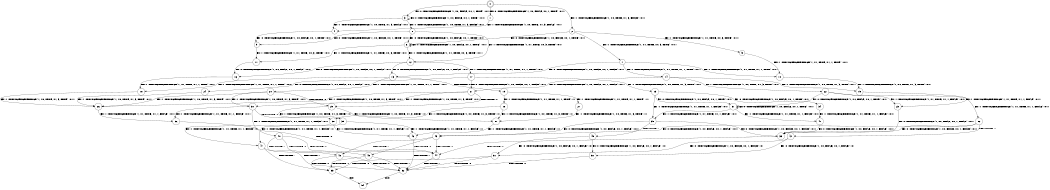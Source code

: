 digraph BCG {
size = "7, 10.5";
center = TRUE;
node [shape = circle];
0 [peripheries = 2];
0 -> 1 [label = "EX !0 !ATOMIC_EXCH_BRANCH (1, +0, FALSE, +0, 1, TRUE) !:0:1:"];
0 -> 2 [label = "EX !1 !ATOMIC_EXCH_BRANCH (1, +0, TRUE, +1, 3, FALSE) !:0:1:"];
0 -> 3 [label = "EX !0 !ATOMIC_EXCH_BRANCH (1, +0, FALSE, +0, 1, TRUE) !:0:1:"];
1 -> 4 [label = "EX !1 !ATOMIC_EXCH_BRANCH (1, +0, TRUE, +1, 3, FALSE) !:0:1:"];
2 -> 5 [label = "EX !1 !ATOMIC_EXCH_BRANCH (1, +1, TRUE, +0, 3, TRUE) !:0:1:"];
2 -> 6 [label = "EX !0 !ATOMIC_EXCH_BRANCH (1, +0, FALSE, +0, 1, TRUE) !:0:1:"];
2 -> 7 [label = "EX !1 !ATOMIC_EXCH_BRANCH (1, +1, TRUE, +0, 3, TRUE) !:0:1:"];
3 -> 4 [label = "EX !1 !ATOMIC_EXCH_BRANCH (1, +0, TRUE, +1, 3, FALSE) !:0:1:"];
3 -> 8 [label = "EX !1 !ATOMIC_EXCH_BRANCH (1, +0, TRUE, +1, 3, FALSE) !:0:1:"];
3 -> 3 [label = "EX !0 !ATOMIC_EXCH_BRANCH (1, +0, FALSE, +0, 1, TRUE) !:0:1:"];
4 -> 9 [label = "EX !0 !ATOMIC_EXCH_BRANCH (1, +0, FALSE, +0, 1, TRUE) !:0:1:"];
5 -> 10 [label = "EX !1 !ATOMIC_EXCH_BRANCH (1, +1, TRUE, +1, 1, TRUE) !:0:1:"];
6 -> 11 [label = "EX !1 !ATOMIC_EXCH_BRANCH (1, +1, TRUE, +0, 3, TRUE) !:0:1:"];
6 -> 12 [label = "EX !1 !ATOMIC_EXCH_BRANCH (1, +1, TRUE, +0, 3, TRUE) !:0:1:"];
6 -> 6 [label = "EX !0 !ATOMIC_EXCH_BRANCH (1, +0, FALSE, +0, 1, TRUE) !:0:1:"];
7 -> 10 [label = "EX !1 !ATOMIC_EXCH_BRANCH (1, +1, TRUE, +1, 1, TRUE) !:0:1:"];
7 -> 13 [label = "EX !0 !ATOMIC_EXCH_BRANCH (1, +0, FALSE, +0, 1, FALSE) !:0:1:"];
7 -> 14 [label = "EX !1 !ATOMIC_EXCH_BRANCH (1, +1, TRUE, +1, 1, TRUE) !:0:1:"];
8 -> 9 [label = "EX !0 !ATOMIC_EXCH_BRANCH (1, +0, FALSE, +0, 1, TRUE) !:0:1:"];
8 -> 12 [label = "EX !1 !ATOMIC_EXCH_BRANCH (1, +1, TRUE, +0, 3, TRUE) !:0:1:"];
8 -> 6 [label = "EX !0 !ATOMIC_EXCH_BRANCH (1, +0, FALSE, +0, 1, TRUE) !:0:1:"];
9 -> 11 [label = "EX !1 !ATOMIC_EXCH_BRANCH (1, +1, TRUE, +0, 3, TRUE) !:0:1:"];
10 -> 15 [label = "EX !1 !ATOMIC_EXCH_BRANCH (1, +0, TRUE, +1, 3, TRUE) !:0:1:"];
11 -> 16 [label = "EX !0 !ATOMIC_EXCH_BRANCH (1, +0, FALSE, +0, 1, FALSE) !:0:1:"];
12 -> 16 [label = "EX !0 !ATOMIC_EXCH_BRANCH (1, +0, FALSE, +0, 1, FALSE) !:0:1:"];
12 -> 17 [label = "EX !1 !ATOMIC_EXCH_BRANCH (1, +1, TRUE, +1, 1, TRUE) !:0:1:"];
12 -> 13 [label = "EX !0 !ATOMIC_EXCH_BRANCH (1, +0, FALSE, +0, 1, FALSE) !:0:1:"];
13 -> 18 [label = "EX !1 !ATOMIC_EXCH_BRANCH (1, +1, TRUE, +1, 1, TRUE) !:0:1:"];
13 -> 19 [label = "TERMINATE !0"];
13 -> 20 [label = "EX !1 !ATOMIC_EXCH_BRANCH (1, +1, TRUE, +1, 1, TRUE) !:0:1:"];
14 -> 15 [label = "EX !1 !ATOMIC_EXCH_BRANCH (1, +0, TRUE, +1, 3, TRUE) !:0:1:"];
14 -> 21 [label = "EX !0 !ATOMIC_EXCH_BRANCH (1, +0, FALSE, +0, 1, FALSE) !:0:1:"];
14 -> 22 [label = "EX !1 !ATOMIC_EXCH_BRANCH (1, +0, TRUE, +1, 3, TRUE) !:0:1:"];
15 -> 23 [label = "EX !1 !ATOMIC_EXCH_BRANCH (1, +1, TRUE, +1, 1, FALSE) !:0:1:"];
16 -> 18 [label = "EX !1 !ATOMIC_EXCH_BRANCH (1, +1, TRUE, +1, 1, TRUE) !:0:1:"];
17 -> 24 [label = "EX !0 !ATOMIC_EXCH_BRANCH (1, +0, FALSE, +0, 1, FALSE) !:0:1:"];
17 -> 25 [label = "EX !1 !ATOMIC_EXCH_BRANCH (1, +0, TRUE, +1, 3, TRUE) !:0:1:"];
17 -> 21 [label = "EX !0 !ATOMIC_EXCH_BRANCH (1, +0, FALSE, +0, 1, FALSE) !:0:1:"];
18 -> 26 [label = "EX !1 !ATOMIC_EXCH_BRANCH (1, +0, TRUE, +1, 3, TRUE) !:0:1:"];
19 -> 27 [label = "EX !1 !ATOMIC_EXCH_BRANCH (1, +1, TRUE, +1, 1, TRUE) !:1:"];
19 -> 28 [label = "EX !1 !ATOMIC_EXCH_BRANCH (1, +1, TRUE, +1, 1, TRUE) !:1:"];
20 -> 26 [label = "EX !1 !ATOMIC_EXCH_BRANCH (1, +0, TRUE, +1, 3, TRUE) !:0:1:"];
20 -> 29 [label = "TERMINATE !0"];
20 -> 30 [label = "EX !1 !ATOMIC_EXCH_BRANCH (1, +0, TRUE, +1, 3, TRUE) !:0:1:"];
21 -> 26 [label = "EX !1 !ATOMIC_EXCH_BRANCH (1, +0, TRUE, +1, 3, TRUE) !:0:1:"];
21 -> 29 [label = "TERMINATE !0"];
21 -> 30 [label = "EX !1 !ATOMIC_EXCH_BRANCH (1, +0, TRUE, +1, 3, TRUE) !:0:1:"];
22 -> 23 [label = "EX !1 !ATOMIC_EXCH_BRANCH (1, +1, TRUE, +1, 1, FALSE) !:0:1:"];
22 -> 31 [label = "EX !0 !ATOMIC_EXCH_BRANCH (1, +0, FALSE, +0, 1, TRUE) !:0:1:"];
22 -> 32 [label = "EX !1 !ATOMIC_EXCH_BRANCH (1, +1, TRUE, +1, 1, FALSE) !:0:1:"];
23 -> 33 [label = "EX !0 !ATOMIC_EXCH_BRANCH (1, +0, FALSE, +0, 1, FALSE) !:0:1:"];
24 -> 26 [label = "EX !1 !ATOMIC_EXCH_BRANCH (1, +0, TRUE, +1, 3, TRUE) !:0:1:"];
25 -> 34 [label = "EX !0 !ATOMIC_EXCH_BRANCH (1, +0, FALSE, +0, 1, TRUE) !:0:1:"];
25 -> 35 [label = "EX !1 !ATOMIC_EXCH_BRANCH (1, +1, TRUE, +1, 1, FALSE) !:0:1:"];
25 -> 31 [label = "EX !0 !ATOMIC_EXCH_BRANCH (1, +0, FALSE, +0, 1, TRUE) !:0:1:"];
26 -> 36 [label = "EX !1 !ATOMIC_EXCH_BRANCH (1, +1, TRUE, +1, 1, FALSE) !:0:1:"];
27 -> 37 [label = "EX !1 !ATOMIC_EXCH_BRANCH (1, +0, TRUE, +1, 3, TRUE) !:1:"];
28 -> 37 [label = "EX !1 !ATOMIC_EXCH_BRANCH (1, +0, TRUE, +1, 3, TRUE) !:1:"];
28 -> 38 [label = "EX !1 !ATOMIC_EXCH_BRANCH (1, +0, TRUE, +1, 3, TRUE) !:1:"];
29 -> 37 [label = "EX !1 !ATOMIC_EXCH_BRANCH (1, +0, TRUE, +1, 3, TRUE) !:1:"];
29 -> 38 [label = "EX !1 !ATOMIC_EXCH_BRANCH (1, +0, TRUE, +1, 3, TRUE) !:1:"];
30 -> 36 [label = "EX !1 !ATOMIC_EXCH_BRANCH (1, +1, TRUE, +1, 1, FALSE) !:0:1:"];
30 -> 39 [label = "TERMINATE !0"];
30 -> 40 [label = "EX !1 !ATOMIC_EXCH_BRANCH (1, +1, TRUE, +1, 1, FALSE) !:0:1:"];
31 -> 41 [label = "EX !1 !ATOMIC_EXCH_BRANCH (1, +1, TRUE, +1, 1, FALSE) !:0:1:"];
31 -> 35 [label = "EX !1 !ATOMIC_EXCH_BRANCH (1, +1, TRUE, +1, 1, FALSE) !:0:1:"];
31 -> 31 [label = "EX !0 !ATOMIC_EXCH_BRANCH (1, +0, FALSE, +0, 1, TRUE) !:0:1:"];
32 -> 33 [label = "EX !0 !ATOMIC_EXCH_BRANCH (1, +0, FALSE, +0, 1, FALSE) !:0:1:"];
32 -> 42 [label = "TERMINATE !1"];
32 -> 43 [label = "EX !0 !ATOMIC_EXCH_BRANCH (1, +0, FALSE, +0, 1, FALSE) !:0:1:"];
33 -> 44 [label = "TERMINATE !0"];
34 -> 41 [label = "EX !1 !ATOMIC_EXCH_BRANCH (1, +1, TRUE, +1, 1, FALSE) !:0:1:"];
35 -> 33 [label = "EX !0 !ATOMIC_EXCH_BRANCH (1, +0, FALSE, +0, 1, FALSE) !:0:1:"];
35 -> 45 [label = "TERMINATE !1"];
35 -> 43 [label = "EX !0 !ATOMIC_EXCH_BRANCH (1, +0, FALSE, +0, 1, FALSE) !:0:1:"];
36 -> 44 [label = "TERMINATE !0"];
37 -> 46 [label = "EX !1 !ATOMIC_EXCH_BRANCH (1, +1, TRUE, +1, 1, FALSE) !:1:"];
38 -> 46 [label = "EX !1 !ATOMIC_EXCH_BRANCH (1, +1, TRUE, +1, 1, FALSE) !:1:"];
38 -> 47 [label = "EX !1 !ATOMIC_EXCH_BRANCH (1, +1, TRUE, +1, 1, FALSE) !:1:"];
39 -> 46 [label = "EX !1 !ATOMIC_EXCH_BRANCH (1, +1, TRUE, +1, 1, FALSE) !:1:"];
39 -> 47 [label = "EX !1 !ATOMIC_EXCH_BRANCH (1, +1, TRUE, +1, 1, FALSE) !:1:"];
40 -> 44 [label = "TERMINATE !0"];
40 -> 48 [label = "TERMINATE !1"];
40 -> 49 [label = "TERMINATE !0"];
41 -> 33 [label = "EX !0 !ATOMIC_EXCH_BRANCH (1, +0, FALSE, +0, 1, FALSE) !:0:1:"];
42 -> 50 [label = "EX !0 !ATOMIC_EXCH_BRANCH (1, +0, FALSE, +0, 1, FALSE) !:0:"];
42 -> 51 [label = "EX !0 !ATOMIC_EXCH_BRANCH (1, +0, FALSE, +0, 1, FALSE) !:0:"];
43 -> 44 [label = "TERMINATE !0"];
43 -> 48 [label = "TERMINATE !1"];
43 -> 49 [label = "TERMINATE !0"];
44 -> 52 [label = "TERMINATE !1"];
45 -> 50 [label = "EX !0 !ATOMIC_EXCH_BRANCH (1, +0, FALSE, +0, 1, FALSE) !:0:"];
45 -> 51 [label = "EX !0 !ATOMIC_EXCH_BRANCH (1, +0, FALSE, +0, 1, FALSE) !:0:"];
46 -> 52 [label = "TERMINATE !1"];
47 -> 52 [label = "TERMINATE !1"];
47 -> 53 [label = "TERMINATE !1"];
48 -> 52 [label = "TERMINATE !0"];
48 -> 53 [label = "TERMINATE !0"];
49 -> 52 [label = "TERMINATE !1"];
49 -> 53 [label = "TERMINATE !1"];
50 -> 52 [label = "TERMINATE !0"];
51 -> 52 [label = "TERMINATE !0"];
51 -> 53 [label = "TERMINATE !0"];
52 -> 54 [label = "exit"];
53 -> 54 [label = "exit"];
}
